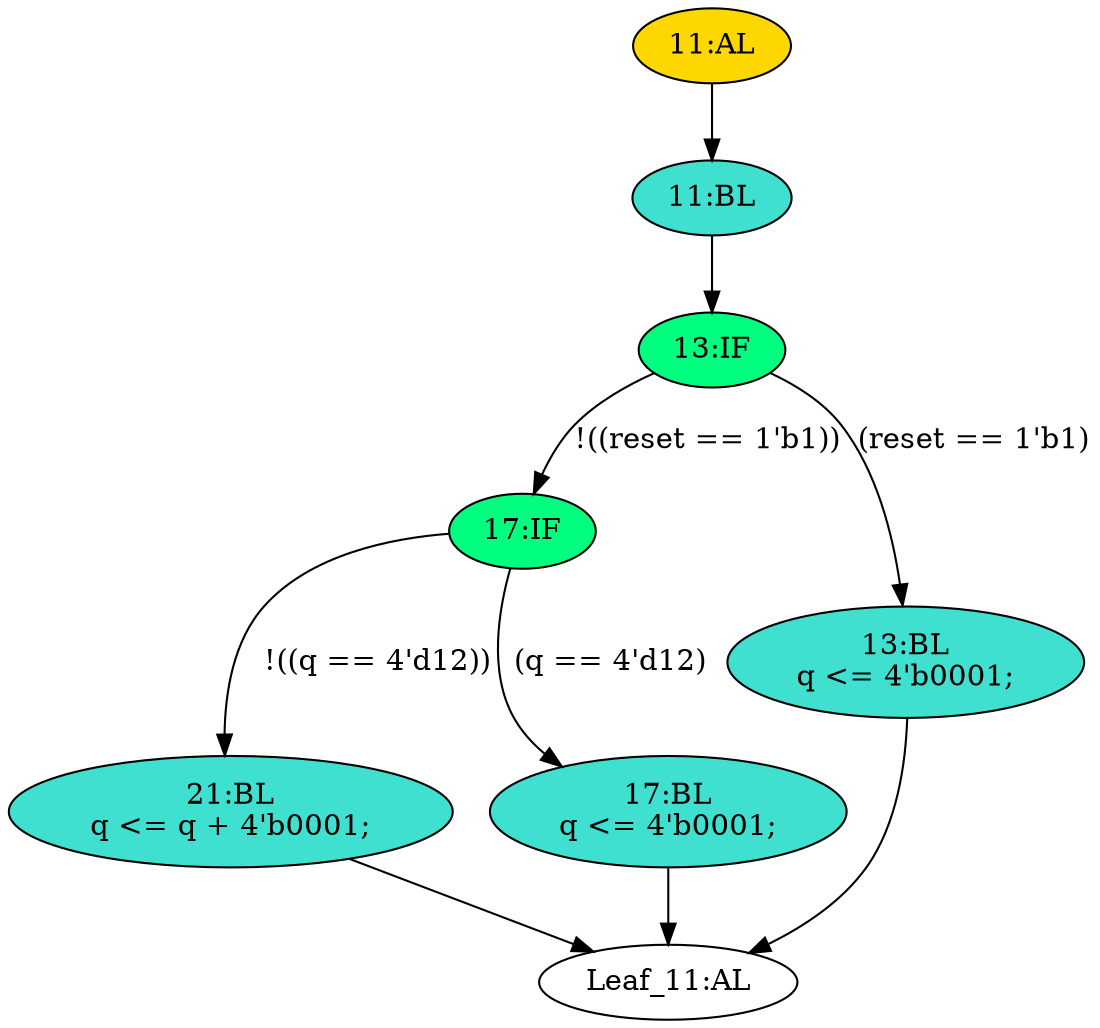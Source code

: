 strict digraph "" {
	node [label="\N"];
	"17:IF"	[ast="<pyverilog.vparser.ast.IfStatement object at 0x7f3cecaf0510>",
		fillcolor=springgreen,
		label="17:IF",
		statements="[]",
		style=filled,
		typ=IfStatement];
	"21:BL"	[ast="<pyverilog.vparser.ast.Block object at 0x7f3cecaf0650>",
		fillcolor=turquoise,
		label="21:BL
q <= q + 4'b0001;",
		statements="[<pyverilog.vparser.ast.NonblockingSubstitution object at 0x7f3cecaf0690>]",
		style=filled,
		typ=Block];
	"17:IF" -> "21:BL"	[cond="['q']",
		label="!((q == 4'd12))",
		lineno=17];
	"17:BL"	[ast="<pyverilog.vparser.ast.Block object at 0x7f3cecaf08d0>",
		fillcolor=turquoise,
		label="17:BL
q <= 4'b0001;",
		statements="[<pyverilog.vparser.ast.NonblockingSubstitution object at 0x7f3cecaf0910>]",
		style=filled,
		typ=Block];
	"17:IF" -> "17:BL"	[cond="['q']",
		label="(q == 4'd12)",
		lineno=17];
	"Leaf_11:AL"	[def_var="['q']",
		label="Leaf_11:AL"];
	"21:BL" -> "Leaf_11:AL"	[cond="[]",
		lineno=None];
	"13:IF"	[ast="<pyverilog.vparser.ast.IfStatement object at 0x7f3cecaf0cd0>",
		fillcolor=springgreen,
		label="13:IF",
		statements="[]",
		style=filled,
		typ=IfStatement];
	"13:IF" -> "17:IF"	[cond="['reset']",
		label="!((reset == 1'b1))",
		lineno=13];
	"13:BL"	[ast="<pyverilog.vparser.ast.Block object at 0x7f3cecaf0d10>",
		fillcolor=turquoise,
		label="13:BL
q <= 4'b0001;",
		statements="[<pyverilog.vparser.ast.NonblockingSubstitution object at 0x7f3cecaf0d50>]",
		style=filled,
		typ=Block];
	"13:IF" -> "13:BL"	[cond="['reset']",
		label="(reset == 1'b1)",
		lineno=13];
	"17:BL" -> "Leaf_11:AL"	[cond="[]",
		lineno=None];
	"11:BL"	[ast="<pyverilog.vparser.ast.Block object at 0x7f3cecaf0c90>",
		fillcolor=turquoise,
		label="11:BL",
		statements="[]",
		style=filled,
		typ=Block];
	"11:BL" -> "13:IF"	[cond="[]",
		lineno=None];
	"13:BL" -> "Leaf_11:AL"	[cond="[]",
		lineno=None];
	"11:AL"	[ast="<pyverilog.vparser.ast.Always object at 0x7f3cecaf0b10>",
		clk_sens=True,
		fillcolor=gold,
		label="11:AL",
		sens="['clk', 'reset']",
		statements="[]",
		style=filled,
		typ=Always,
		use_var="['reset', 'q']"];
	"11:AL" -> "11:BL"	[cond="[]",
		lineno=None];
}
